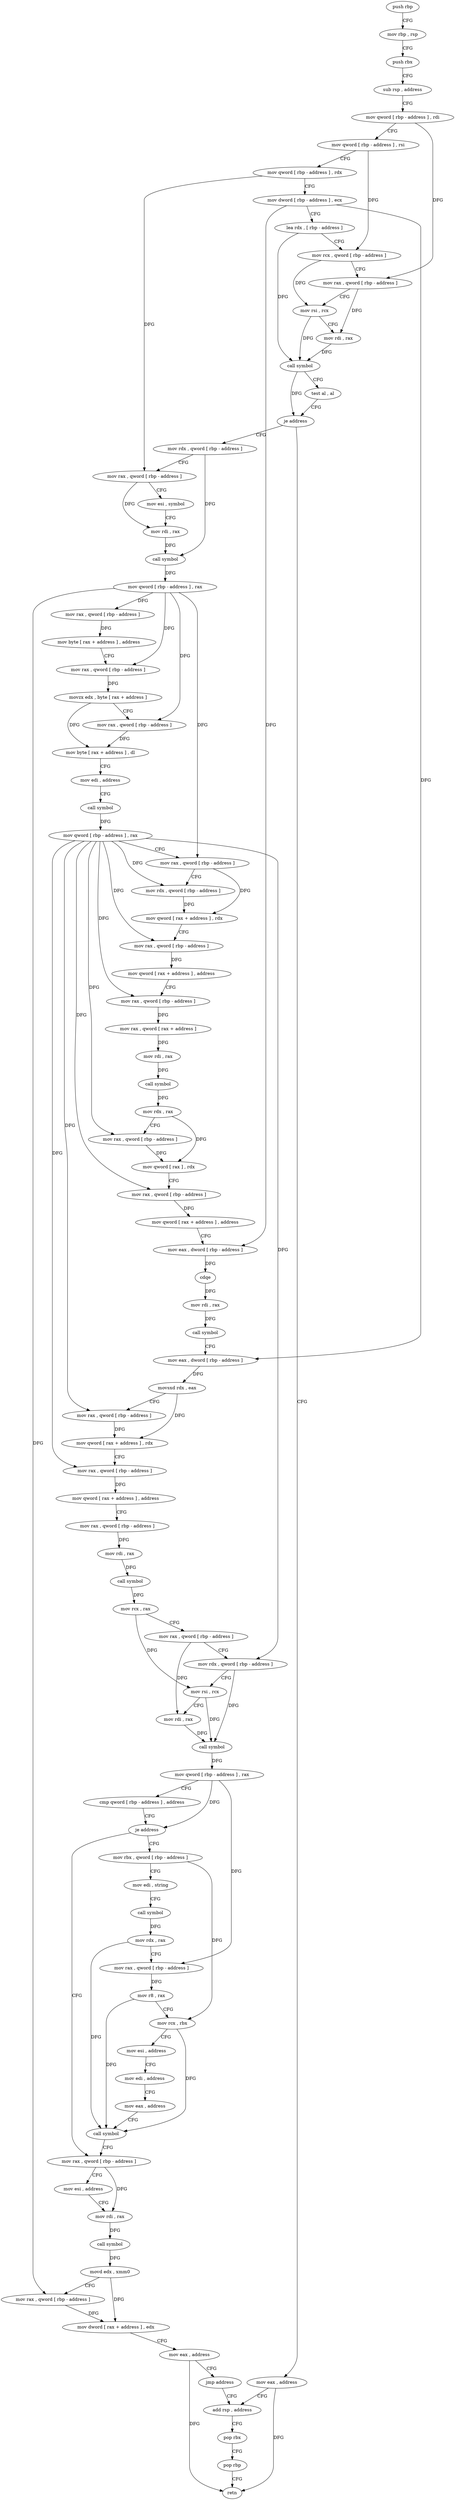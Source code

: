 digraph "func" {
"4266681" [label = "push rbp" ]
"4266682" [label = "mov rbp , rsp" ]
"4266685" [label = "push rbx" ]
"4266686" [label = "sub rsp , address" ]
"4266690" [label = "mov qword [ rbp - address ] , rdi" ]
"4266694" [label = "mov qword [ rbp - address ] , rsi" ]
"4266698" [label = "mov qword [ rbp - address ] , rdx" ]
"4266702" [label = "mov dword [ rbp - address ] , ecx" ]
"4266705" [label = "lea rdx , [ rbp - address ]" ]
"4266709" [label = "mov rcx , qword [ rbp - address ]" ]
"4266713" [label = "mov rax , qword [ rbp - address ]" ]
"4266717" [label = "mov rsi , rcx" ]
"4266720" [label = "mov rdi , rax" ]
"4266723" [label = "call symbol" ]
"4266728" [label = "test al , al" ]
"4266730" [label = "je address" ]
"4267026" [label = "mov eax , address" ]
"4266736" [label = "mov rdx , qword [ rbp - address ]" ]
"4267031" [label = "add rsp , address" ]
"4266740" [label = "mov rax , qword [ rbp - address ]" ]
"4266744" [label = "mov esi , symbol" ]
"4266749" [label = "mov rdi , rax" ]
"4266752" [label = "call symbol" ]
"4266757" [label = "mov qword [ rbp - address ] , rax" ]
"4266761" [label = "mov rax , qword [ rbp - address ]" ]
"4266765" [label = "mov byte [ rax + address ] , address" ]
"4266769" [label = "mov rax , qword [ rbp - address ]" ]
"4266773" [label = "movzx edx , byte [ rax + address ]" ]
"4266777" [label = "mov rax , qword [ rbp - address ]" ]
"4266781" [label = "mov byte [ rax + address ] , dl" ]
"4266784" [label = "mov edi , address" ]
"4266789" [label = "call symbol" ]
"4266794" [label = "mov qword [ rbp - address ] , rax" ]
"4266798" [label = "mov rax , qword [ rbp - address ]" ]
"4266802" [label = "mov rdx , qword [ rbp - address ]" ]
"4266806" [label = "mov qword [ rax + address ] , rdx" ]
"4266810" [label = "mov rax , qword [ rbp - address ]" ]
"4266814" [label = "mov qword [ rax + address ] , address" ]
"4266822" [label = "mov rax , qword [ rbp - address ]" ]
"4266826" [label = "mov rax , qword [ rax + address ]" ]
"4266830" [label = "mov rdi , rax" ]
"4266833" [label = "call symbol" ]
"4266838" [label = "mov rdx , rax" ]
"4266841" [label = "mov rax , qword [ rbp - address ]" ]
"4266845" [label = "mov qword [ rax ] , rdx" ]
"4266848" [label = "mov rax , qword [ rbp - address ]" ]
"4266852" [label = "mov qword [ rax + address ] , address" ]
"4266860" [label = "mov eax , dword [ rbp - address ]" ]
"4266863" [label = "cdqe" ]
"4266865" [label = "mov rdi , rax" ]
"4266868" [label = "call symbol" ]
"4266873" [label = "mov eax , dword [ rbp - address ]" ]
"4266876" [label = "movsxd rdx , eax" ]
"4266879" [label = "mov rax , qword [ rbp - address ]" ]
"4266883" [label = "mov qword [ rax + address ] , rdx" ]
"4266887" [label = "mov rax , qword [ rbp - address ]" ]
"4266891" [label = "mov qword [ rax + address ] , address" ]
"4266899" [label = "mov rax , qword [ rbp - address ]" ]
"4266903" [label = "mov rdi , rax" ]
"4266906" [label = "call symbol" ]
"4266911" [label = "mov rcx , rax" ]
"4266914" [label = "mov rax , qword [ rbp - address ]" ]
"4266918" [label = "mov rdx , qword [ rbp - address ]" ]
"4266922" [label = "mov rsi , rcx" ]
"4266925" [label = "mov rdi , rax" ]
"4266928" [label = "call symbol" ]
"4266933" [label = "mov qword [ rbp - address ] , rax" ]
"4266937" [label = "cmp qword [ rbp - address ] , address" ]
"4266942" [label = "je address" ]
"4266991" [label = "mov rax , qword [ rbp - address ]" ]
"4266944" [label = "mov rbx , qword [ rbp - address ]" ]
"4266995" [label = "mov esi , address" ]
"4267000" [label = "mov rdi , rax" ]
"4267003" [label = "call symbol" ]
"4267008" [label = "movd edx , xmm0" ]
"4267012" [label = "mov rax , qword [ rbp - address ]" ]
"4267016" [label = "mov dword [ rax + address ] , edx" ]
"4267019" [label = "mov eax , address" ]
"4267024" [label = "jmp address" ]
"4266948" [label = "mov edi , string" ]
"4266953" [label = "call symbol" ]
"4266958" [label = "mov rdx , rax" ]
"4266961" [label = "mov rax , qword [ rbp - address ]" ]
"4266965" [label = "mov r8 , rax" ]
"4266968" [label = "mov rcx , rbx" ]
"4266971" [label = "mov esi , address" ]
"4266976" [label = "mov edi , address" ]
"4266981" [label = "mov eax , address" ]
"4266986" [label = "call symbol" ]
"4267035" [label = "pop rbx" ]
"4267036" [label = "pop rbp" ]
"4267037" [label = "retn" ]
"4266681" -> "4266682" [ label = "CFG" ]
"4266682" -> "4266685" [ label = "CFG" ]
"4266685" -> "4266686" [ label = "CFG" ]
"4266686" -> "4266690" [ label = "CFG" ]
"4266690" -> "4266694" [ label = "CFG" ]
"4266690" -> "4266713" [ label = "DFG" ]
"4266694" -> "4266698" [ label = "CFG" ]
"4266694" -> "4266709" [ label = "DFG" ]
"4266698" -> "4266702" [ label = "CFG" ]
"4266698" -> "4266740" [ label = "DFG" ]
"4266702" -> "4266705" [ label = "CFG" ]
"4266702" -> "4266860" [ label = "DFG" ]
"4266702" -> "4266873" [ label = "DFG" ]
"4266705" -> "4266709" [ label = "CFG" ]
"4266705" -> "4266723" [ label = "DFG" ]
"4266709" -> "4266713" [ label = "CFG" ]
"4266709" -> "4266717" [ label = "DFG" ]
"4266713" -> "4266717" [ label = "CFG" ]
"4266713" -> "4266720" [ label = "DFG" ]
"4266717" -> "4266720" [ label = "CFG" ]
"4266717" -> "4266723" [ label = "DFG" ]
"4266720" -> "4266723" [ label = "DFG" ]
"4266723" -> "4266728" [ label = "CFG" ]
"4266723" -> "4266730" [ label = "DFG" ]
"4266728" -> "4266730" [ label = "CFG" ]
"4266730" -> "4267026" [ label = "CFG" ]
"4266730" -> "4266736" [ label = "CFG" ]
"4267026" -> "4267031" [ label = "CFG" ]
"4267026" -> "4267037" [ label = "DFG" ]
"4266736" -> "4266740" [ label = "CFG" ]
"4266736" -> "4266752" [ label = "DFG" ]
"4267031" -> "4267035" [ label = "CFG" ]
"4266740" -> "4266744" [ label = "CFG" ]
"4266740" -> "4266749" [ label = "DFG" ]
"4266744" -> "4266749" [ label = "CFG" ]
"4266749" -> "4266752" [ label = "DFG" ]
"4266752" -> "4266757" [ label = "DFG" ]
"4266757" -> "4266761" [ label = "DFG" ]
"4266757" -> "4266769" [ label = "DFG" ]
"4266757" -> "4266777" [ label = "DFG" ]
"4266757" -> "4266798" [ label = "DFG" ]
"4266757" -> "4267012" [ label = "DFG" ]
"4266761" -> "4266765" [ label = "DFG" ]
"4266765" -> "4266769" [ label = "CFG" ]
"4266769" -> "4266773" [ label = "DFG" ]
"4266773" -> "4266777" [ label = "CFG" ]
"4266773" -> "4266781" [ label = "DFG" ]
"4266777" -> "4266781" [ label = "DFG" ]
"4266781" -> "4266784" [ label = "CFG" ]
"4266784" -> "4266789" [ label = "CFG" ]
"4266789" -> "4266794" [ label = "DFG" ]
"4266794" -> "4266798" [ label = "CFG" ]
"4266794" -> "4266802" [ label = "DFG" ]
"4266794" -> "4266810" [ label = "DFG" ]
"4266794" -> "4266822" [ label = "DFG" ]
"4266794" -> "4266841" [ label = "DFG" ]
"4266794" -> "4266848" [ label = "DFG" ]
"4266794" -> "4266879" [ label = "DFG" ]
"4266794" -> "4266887" [ label = "DFG" ]
"4266794" -> "4266918" [ label = "DFG" ]
"4266798" -> "4266802" [ label = "CFG" ]
"4266798" -> "4266806" [ label = "DFG" ]
"4266802" -> "4266806" [ label = "DFG" ]
"4266806" -> "4266810" [ label = "CFG" ]
"4266810" -> "4266814" [ label = "DFG" ]
"4266814" -> "4266822" [ label = "CFG" ]
"4266822" -> "4266826" [ label = "DFG" ]
"4266826" -> "4266830" [ label = "DFG" ]
"4266830" -> "4266833" [ label = "DFG" ]
"4266833" -> "4266838" [ label = "DFG" ]
"4266838" -> "4266841" [ label = "CFG" ]
"4266838" -> "4266845" [ label = "DFG" ]
"4266841" -> "4266845" [ label = "DFG" ]
"4266845" -> "4266848" [ label = "CFG" ]
"4266848" -> "4266852" [ label = "DFG" ]
"4266852" -> "4266860" [ label = "CFG" ]
"4266860" -> "4266863" [ label = "DFG" ]
"4266863" -> "4266865" [ label = "DFG" ]
"4266865" -> "4266868" [ label = "DFG" ]
"4266868" -> "4266873" [ label = "CFG" ]
"4266873" -> "4266876" [ label = "DFG" ]
"4266876" -> "4266879" [ label = "CFG" ]
"4266876" -> "4266883" [ label = "DFG" ]
"4266879" -> "4266883" [ label = "DFG" ]
"4266883" -> "4266887" [ label = "CFG" ]
"4266887" -> "4266891" [ label = "DFG" ]
"4266891" -> "4266899" [ label = "CFG" ]
"4266899" -> "4266903" [ label = "DFG" ]
"4266903" -> "4266906" [ label = "DFG" ]
"4266906" -> "4266911" [ label = "DFG" ]
"4266911" -> "4266914" [ label = "CFG" ]
"4266911" -> "4266922" [ label = "DFG" ]
"4266914" -> "4266918" [ label = "CFG" ]
"4266914" -> "4266925" [ label = "DFG" ]
"4266918" -> "4266922" [ label = "CFG" ]
"4266918" -> "4266928" [ label = "DFG" ]
"4266922" -> "4266925" [ label = "CFG" ]
"4266922" -> "4266928" [ label = "DFG" ]
"4266925" -> "4266928" [ label = "DFG" ]
"4266928" -> "4266933" [ label = "DFG" ]
"4266933" -> "4266937" [ label = "CFG" ]
"4266933" -> "4266942" [ label = "DFG" ]
"4266933" -> "4266961" [ label = "DFG" ]
"4266937" -> "4266942" [ label = "CFG" ]
"4266942" -> "4266991" [ label = "CFG" ]
"4266942" -> "4266944" [ label = "CFG" ]
"4266991" -> "4266995" [ label = "CFG" ]
"4266991" -> "4267000" [ label = "DFG" ]
"4266944" -> "4266948" [ label = "CFG" ]
"4266944" -> "4266968" [ label = "DFG" ]
"4266995" -> "4267000" [ label = "CFG" ]
"4267000" -> "4267003" [ label = "DFG" ]
"4267003" -> "4267008" [ label = "DFG" ]
"4267008" -> "4267012" [ label = "CFG" ]
"4267008" -> "4267016" [ label = "DFG" ]
"4267012" -> "4267016" [ label = "DFG" ]
"4267016" -> "4267019" [ label = "CFG" ]
"4267019" -> "4267024" [ label = "CFG" ]
"4267019" -> "4267037" [ label = "DFG" ]
"4267024" -> "4267031" [ label = "CFG" ]
"4266948" -> "4266953" [ label = "CFG" ]
"4266953" -> "4266958" [ label = "DFG" ]
"4266958" -> "4266961" [ label = "CFG" ]
"4266958" -> "4266986" [ label = "DFG" ]
"4266961" -> "4266965" [ label = "DFG" ]
"4266965" -> "4266968" [ label = "CFG" ]
"4266965" -> "4266986" [ label = "DFG" ]
"4266968" -> "4266971" [ label = "CFG" ]
"4266968" -> "4266986" [ label = "DFG" ]
"4266971" -> "4266976" [ label = "CFG" ]
"4266976" -> "4266981" [ label = "CFG" ]
"4266981" -> "4266986" [ label = "CFG" ]
"4266986" -> "4266991" [ label = "CFG" ]
"4267035" -> "4267036" [ label = "CFG" ]
"4267036" -> "4267037" [ label = "CFG" ]
}
